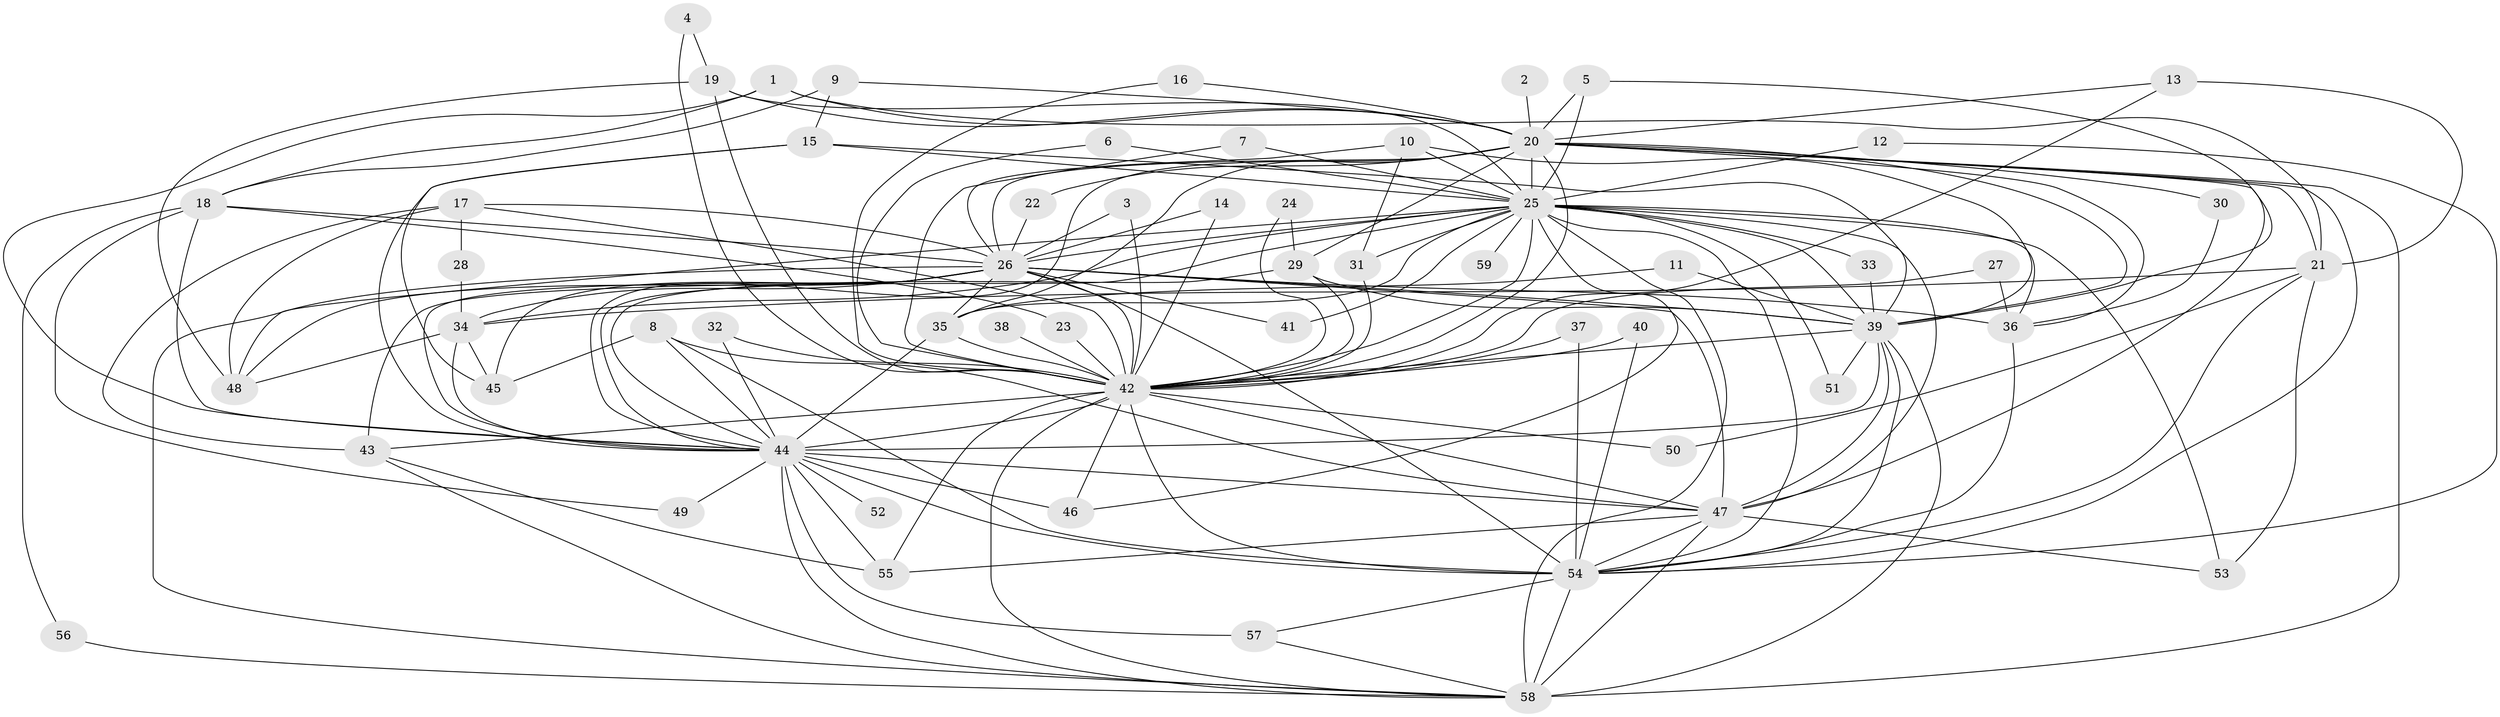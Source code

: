 // original degree distribution, {13: 0.01694915254237288, 24: 0.00847457627118644, 22: 0.00847457627118644, 27: 0.00847457627118644, 19: 0.00847457627118644, 28: 0.00847457627118644, 36: 0.00847457627118644, 20: 0.00847457627118644, 16: 0.00847457627118644, 4: 0.06779661016949153, 6: 0.059322033898305086, 9: 0.00847457627118644, 5: 0.0423728813559322, 3: 0.1864406779661017, 2: 0.5508474576271186}
// Generated by graph-tools (version 1.1) at 2025/49/03/09/25 03:49:40]
// undirected, 59 vertices, 163 edges
graph export_dot {
graph [start="1"]
  node [color=gray90,style=filled];
  1;
  2;
  3;
  4;
  5;
  6;
  7;
  8;
  9;
  10;
  11;
  12;
  13;
  14;
  15;
  16;
  17;
  18;
  19;
  20;
  21;
  22;
  23;
  24;
  25;
  26;
  27;
  28;
  29;
  30;
  31;
  32;
  33;
  34;
  35;
  36;
  37;
  38;
  39;
  40;
  41;
  42;
  43;
  44;
  45;
  46;
  47;
  48;
  49;
  50;
  51;
  52;
  53;
  54;
  55;
  56;
  57;
  58;
  59;
  1 -- 18 [weight=1.0];
  1 -- 20 [weight=1.0];
  1 -- 21 [weight=1.0];
  1 -- 44 [weight=1.0];
  2 -- 20 [weight=1.0];
  3 -- 26 [weight=1.0];
  3 -- 42 [weight=1.0];
  4 -- 19 [weight=1.0];
  4 -- 42 [weight=1.0];
  5 -- 20 [weight=1.0];
  5 -- 25 [weight=1.0];
  5 -- 39 [weight=1.0];
  6 -- 25 [weight=1.0];
  6 -- 42 [weight=1.0];
  7 -- 25 [weight=1.0];
  7 -- 42 [weight=1.0];
  8 -- 44 [weight=1.0];
  8 -- 45 [weight=1.0];
  8 -- 47 [weight=1.0];
  8 -- 54 [weight=1.0];
  9 -- 15 [weight=1.0];
  9 -- 18 [weight=1.0];
  9 -- 20 [weight=1.0];
  10 -- 25 [weight=1.0];
  10 -- 26 [weight=1.0];
  10 -- 31 [weight=1.0];
  10 -- 39 [weight=1.0];
  11 -- 35 [weight=1.0];
  11 -- 39 [weight=1.0];
  12 -- 25 [weight=1.0];
  12 -- 54 [weight=1.0];
  13 -- 20 [weight=1.0];
  13 -- 21 [weight=1.0];
  13 -- 42 [weight=1.0];
  14 -- 26 [weight=1.0];
  14 -- 42 [weight=1.0];
  15 -- 25 [weight=1.0];
  15 -- 39 [weight=1.0];
  15 -- 44 [weight=2.0];
  15 -- 45 [weight=1.0];
  16 -- 20 [weight=1.0];
  16 -- 42 [weight=1.0];
  17 -- 26 [weight=1.0];
  17 -- 28 [weight=1.0];
  17 -- 42 [weight=1.0];
  17 -- 43 [weight=1.0];
  17 -- 48 [weight=1.0];
  18 -- 23 [weight=1.0];
  18 -- 26 [weight=2.0];
  18 -- 44 [weight=1.0];
  18 -- 49 [weight=1.0];
  18 -- 56 [weight=1.0];
  19 -- 20 [weight=1.0];
  19 -- 25 [weight=1.0];
  19 -- 42 [weight=1.0];
  19 -- 48 [weight=2.0];
  20 -- 21 [weight=1.0];
  20 -- 22 [weight=1.0];
  20 -- 25 [weight=4.0];
  20 -- 26 [weight=2.0];
  20 -- 29 [weight=2.0];
  20 -- 30 [weight=1.0];
  20 -- 35 [weight=1.0];
  20 -- 36 [weight=1.0];
  20 -- 39 [weight=2.0];
  20 -- 42 [weight=1.0];
  20 -- 44 [weight=1.0];
  20 -- 47 [weight=1.0];
  20 -- 54 [weight=1.0];
  20 -- 58 [weight=1.0];
  21 -- 34 [weight=1.0];
  21 -- 50 [weight=1.0];
  21 -- 53 [weight=1.0];
  21 -- 54 [weight=1.0];
  22 -- 26 [weight=2.0];
  23 -- 42 [weight=1.0];
  24 -- 29 [weight=1.0];
  24 -- 42 [weight=1.0];
  25 -- 26 [weight=2.0];
  25 -- 31 [weight=1.0];
  25 -- 33 [weight=1.0];
  25 -- 34 [weight=1.0];
  25 -- 35 [weight=1.0];
  25 -- 36 [weight=1.0];
  25 -- 39 [weight=3.0];
  25 -- 41 [weight=1.0];
  25 -- 42 [weight=2.0];
  25 -- 44 [weight=2.0];
  25 -- 46 [weight=1.0];
  25 -- 47 [weight=3.0];
  25 -- 48 [weight=1.0];
  25 -- 51 [weight=1.0];
  25 -- 53 [weight=1.0];
  25 -- 54 [weight=2.0];
  25 -- 58 [weight=2.0];
  25 -- 59 [weight=1.0];
  26 -- 34 [weight=1.0];
  26 -- 35 [weight=1.0];
  26 -- 36 [weight=2.0];
  26 -- 39 [weight=1.0];
  26 -- 41 [weight=1.0];
  26 -- 42 [weight=1.0];
  26 -- 43 [weight=2.0];
  26 -- 44 [weight=1.0];
  26 -- 45 [weight=1.0];
  26 -- 47 [weight=2.0];
  26 -- 48 [weight=1.0];
  26 -- 54 [weight=1.0];
  26 -- 58 [weight=1.0];
  27 -- 36 [weight=1.0];
  27 -- 42 [weight=1.0];
  28 -- 34 [weight=1.0];
  29 -- 39 [weight=1.0];
  29 -- 42 [weight=1.0];
  29 -- 44 [weight=1.0];
  30 -- 36 [weight=1.0];
  31 -- 42 [weight=2.0];
  32 -- 42 [weight=1.0];
  32 -- 44 [weight=1.0];
  33 -- 39 [weight=1.0];
  34 -- 44 [weight=1.0];
  34 -- 45 [weight=1.0];
  34 -- 48 [weight=1.0];
  35 -- 42 [weight=1.0];
  35 -- 44 [weight=1.0];
  36 -- 54 [weight=1.0];
  37 -- 42 [weight=1.0];
  37 -- 54 [weight=1.0];
  38 -- 42 [weight=1.0];
  39 -- 42 [weight=1.0];
  39 -- 44 [weight=1.0];
  39 -- 47 [weight=1.0];
  39 -- 51 [weight=1.0];
  39 -- 54 [weight=1.0];
  39 -- 58 [weight=1.0];
  40 -- 42 [weight=1.0];
  40 -- 54 [weight=1.0];
  42 -- 43 [weight=1.0];
  42 -- 44 [weight=1.0];
  42 -- 46 [weight=1.0];
  42 -- 47 [weight=1.0];
  42 -- 50 [weight=1.0];
  42 -- 54 [weight=2.0];
  42 -- 55 [weight=2.0];
  42 -- 58 [weight=1.0];
  43 -- 55 [weight=1.0];
  43 -- 58 [weight=1.0];
  44 -- 46 [weight=1.0];
  44 -- 47 [weight=1.0];
  44 -- 49 [weight=1.0];
  44 -- 52 [weight=1.0];
  44 -- 54 [weight=2.0];
  44 -- 55 [weight=2.0];
  44 -- 57 [weight=2.0];
  44 -- 58 [weight=1.0];
  47 -- 53 [weight=1.0];
  47 -- 54 [weight=1.0];
  47 -- 55 [weight=1.0];
  47 -- 58 [weight=1.0];
  54 -- 57 [weight=1.0];
  54 -- 58 [weight=2.0];
  56 -- 58 [weight=1.0];
  57 -- 58 [weight=1.0];
}
